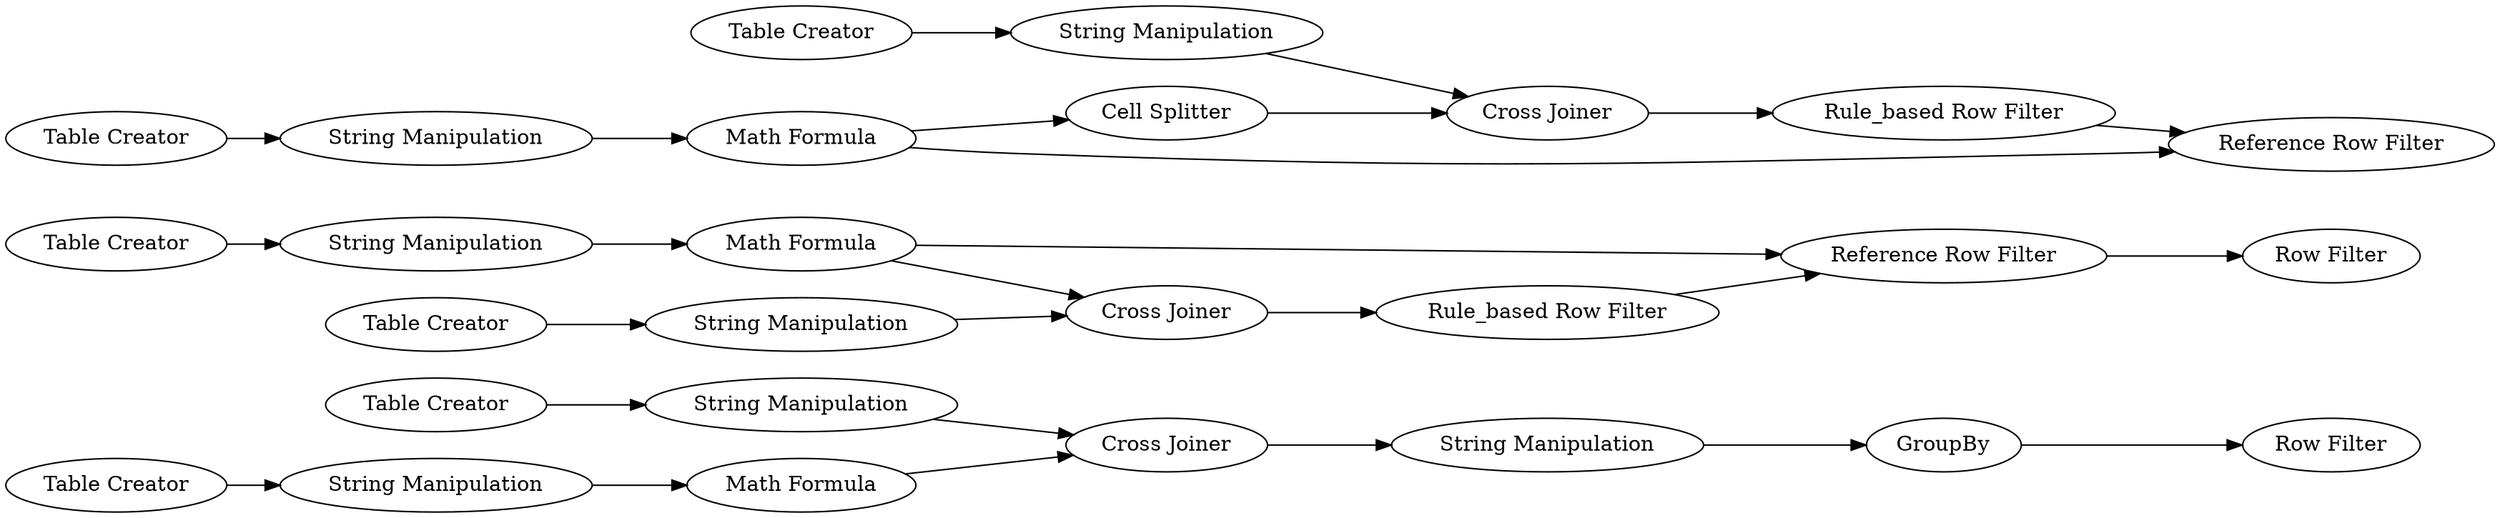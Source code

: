 digraph {
	38 -> 51
	34 -> 49
	36 -> 30
	51 -> 41
	50 -> 39
	39 -> 41
	36 -> 33
	30 -> 32
	37 -> 50
	17 -> 15
	40 -> 44
	48 -> 17
	29 -> 30
	17 -> 18
	46 -> 10
	44 -> 45
	1 -> 48
	7 -> 18
	49 -> 36
	33 -> 47
	2 -> 46
	35 -> 29
	41 -> 40
	32 -> 33
	10 -> 7
	15 -> 10
	7 [label="Rule_based Row Filter"]
	45 [label="Row Filter"]
	18 [label="Reference Row Filter"]
	17 [label="Math Formula"]
	49 [label="String Manipulation"]
	41 [label="Cross Joiner"]
	51 [label="String Manipulation"]
	15 [label="Cell Splitter"]
	10 [label="Cross Joiner"]
	48 [label="String Manipulation"]
	30 [label="Cross Joiner"]
	50 [label="String Manipulation"]
	1 [label="Table Creator"]
	47 [label="Row Filter"]
	38 [label="Table Creator"]
	35 [label="Table Creator"]
	44 [label=GroupBy]
	34 [label="Table Creator"]
	29 [label="String Manipulation"]
	36 [label="Math Formula"]
	46 [label="String Manipulation"]
	40 [label="String Manipulation"]
	39 [label="Math Formula"]
	33 [label="Reference Row Filter"]
	32 [label="Rule_based Row Filter"]
	2 [label="Table Creator"]
	37 [label="Table Creator"]
	rankdir=LR
}
